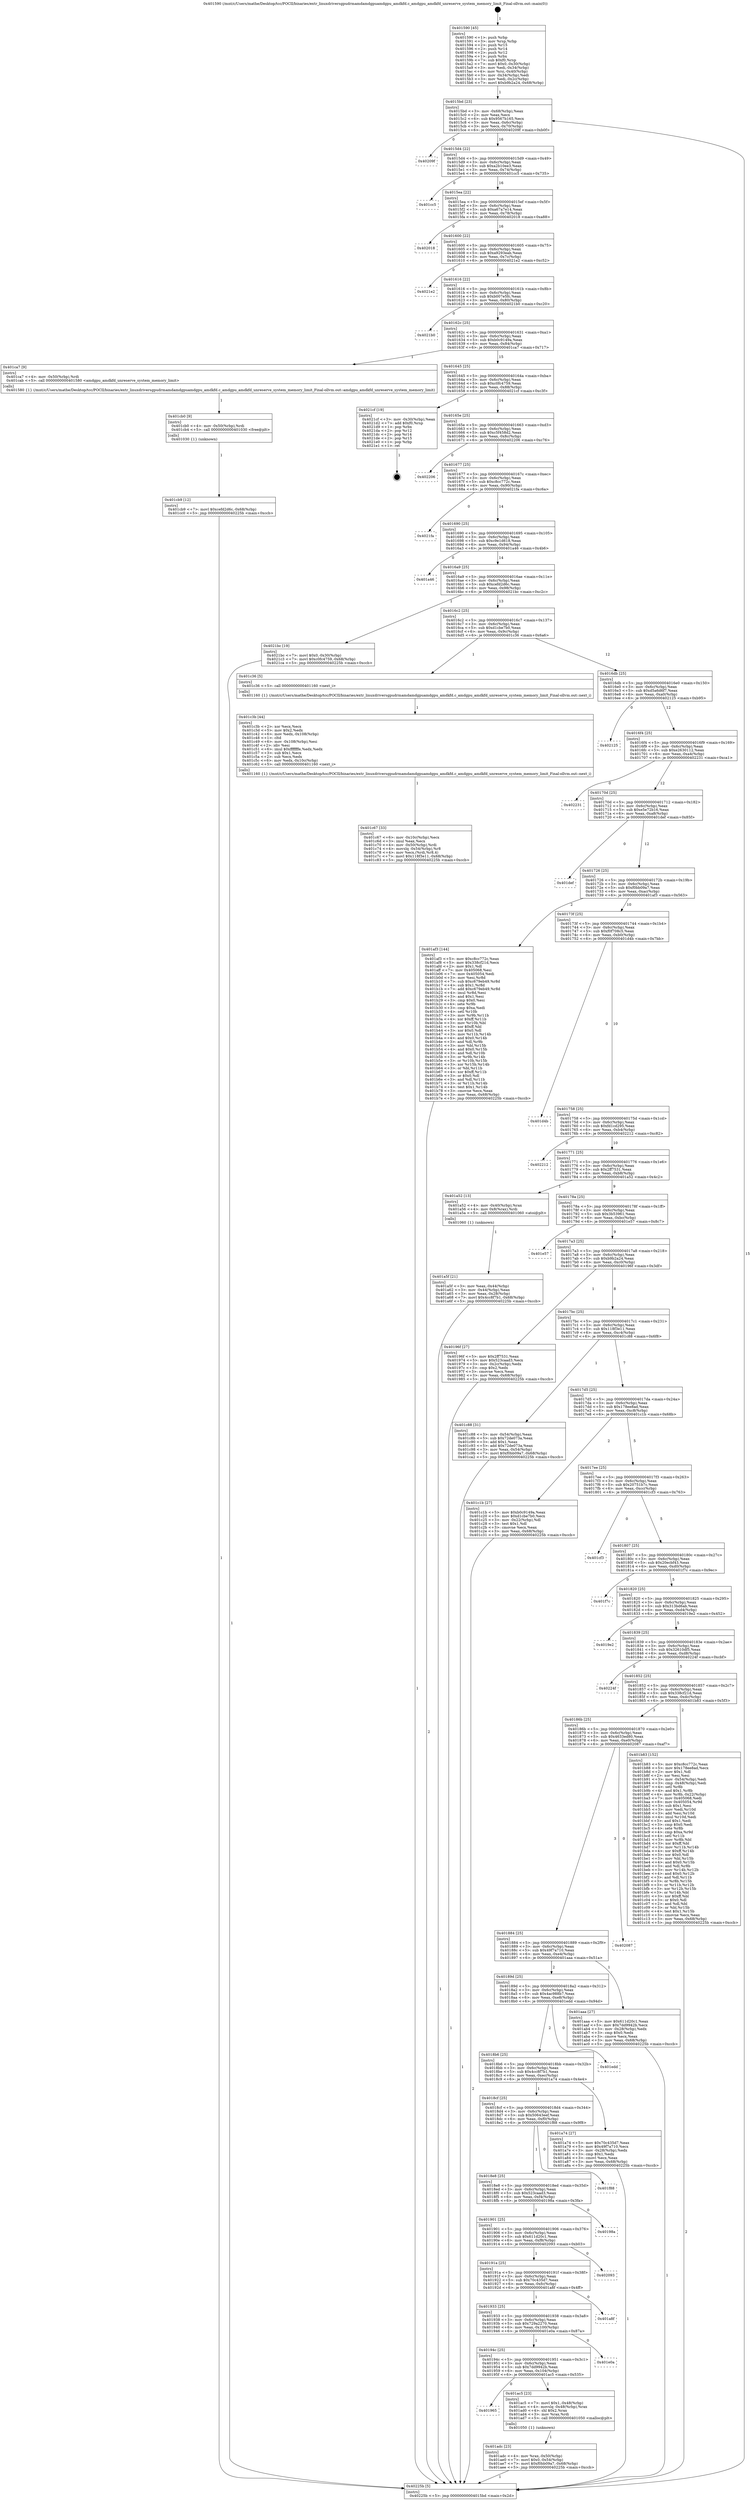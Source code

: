 digraph "0x401590" {
  label = "0x401590 (/mnt/c/Users/mathe/Desktop/tcc/POCII/binaries/extr_linuxdriversgpudrmamdamdgpuamdgpu_amdkfd.c_amdgpu_amdkfd_unreserve_system_memory_limit_Final-ollvm.out::main(0))"
  labelloc = "t"
  node[shape=record]

  Entry [label="",width=0.3,height=0.3,shape=circle,fillcolor=black,style=filled]
  "0x4015bd" [label="{
     0x4015bd [23]\l
     | [instrs]\l
     &nbsp;&nbsp;0x4015bd \<+3\>: mov -0x68(%rbp),%eax\l
     &nbsp;&nbsp;0x4015c0 \<+2\>: mov %eax,%ecx\l
     &nbsp;&nbsp;0x4015c2 \<+6\>: sub $0x9567b165,%ecx\l
     &nbsp;&nbsp;0x4015c8 \<+3\>: mov %eax,-0x6c(%rbp)\l
     &nbsp;&nbsp;0x4015cb \<+3\>: mov %ecx,-0x70(%rbp)\l
     &nbsp;&nbsp;0x4015ce \<+6\>: je 000000000040209f \<main+0xb0f\>\l
  }"]
  "0x40209f" [label="{
     0x40209f\l
  }", style=dashed]
  "0x4015d4" [label="{
     0x4015d4 [22]\l
     | [instrs]\l
     &nbsp;&nbsp;0x4015d4 \<+5\>: jmp 00000000004015d9 \<main+0x49\>\l
     &nbsp;&nbsp;0x4015d9 \<+3\>: mov -0x6c(%rbp),%eax\l
     &nbsp;&nbsp;0x4015dc \<+5\>: sub $0xa2b10ee3,%eax\l
     &nbsp;&nbsp;0x4015e1 \<+3\>: mov %eax,-0x74(%rbp)\l
     &nbsp;&nbsp;0x4015e4 \<+6\>: je 0000000000401cc5 \<main+0x735\>\l
  }"]
  Exit [label="",width=0.3,height=0.3,shape=circle,fillcolor=black,style=filled,peripheries=2]
  "0x401cc5" [label="{
     0x401cc5\l
  }", style=dashed]
  "0x4015ea" [label="{
     0x4015ea [22]\l
     | [instrs]\l
     &nbsp;&nbsp;0x4015ea \<+5\>: jmp 00000000004015ef \<main+0x5f\>\l
     &nbsp;&nbsp;0x4015ef \<+3\>: mov -0x6c(%rbp),%eax\l
     &nbsp;&nbsp;0x4015f2 \<+5\>: sub $0xa67a7e14,%eax\l
     &nbsp;&nbsp;0x4015f7 \<+3\>: mov %eax,-0x78(%rbp)\l
     &nbsp;&nbsp;0x4015fa \<+6\>: je 0000000000402018 \<main+0xa88\>\l
  }"]
  "0x401cb9" [label="{
     0x401cb9 [12]\l
     | [instrs]\l
     &nbsp;&nbsp;0x401cb9 \<+7\>: movl $0xcefd2d6c,-0x68(%rbp)\l
     &nbsp;&nbsp;0x401cc0 \<+5\>: jmp 000000000040225b \<main+0xccb\>\l
  }"]
  "0x402018" [label="{
     0x402018\l
  }", style=dashed]
  "0x401600" [label="{
     0x401600 [22]\l
     | [instrs]\l
     &nbsp;&nbsp;0x401600 \<+5\>: jmp 0000000000401605 \<main+0x75\>\l
     &nbsp;&nbsp;0x401605 \<+3\>: mov -0x6c(%rbp),%eax\l
     &nbsp;&nbsp;0x401608 \<+5\>: sub $0xa9293eab,%eax\l
     &nbsp;&nbsp;0x40160d \<+3\>: mov %eax,-0x7c(%rbp)\l
     &nbsp;&nbsp;0x401610 \<+6\>: je 00000000004021e2 \<main+0xc52\>\l
  }"]
  "0x401cb0" [label="{
     0x401cb0 [9]\l
     | [instrs]\l
     &nbsp;&nbsp;0x401cb0 \<+4\>: mov -0x50(%rbp),%rdi\l
     &nbsp;&nbsp;0x401cb4 \<+5\>: call 0000000000401030 \<free@plt\>\l
     | [calls]\l
     &nbsp;&nbsp;0x401030 \{1\} (unknown)\l
  }"]
  "0x4021e2" [label="{
     0x4021e2\l
  }", style=dashed]
  "0x401616" [label="{
     0x401616 [22]\l
     | [instrs]\l
     &nbsp;&nbsp;0x401616 \<+5\>: jmp 000000000040161b \<main+0x8b\>\l
     &nbsp;&nbsp;0x40161b \<+3\>: mov -0x6c(%rbp),%eax\l
     &nbsp;&nbsp;0x40161e \<+5\>: sub $0xb007e5fc,%eax\l
     &nbsp;&nbsp;0x401623 \<+3\>: mov %eax,-0x80(%rbp)\l
     &nbsp;&nbsp;0x401626 \<+6\>: je 00000000004021b0 \<main+0xc20\>\l
  }"]
  "0x401c67" [label="{
     0x401c67 [33]\l
     | [instrs]\l
     &nbsp;&nbsp;0x401c67 \<+6\>: mov -0x10c(%rbp),%ecx\l
     &nbsp;&nbsp;0x401c6d \<+3\>: imul %eax,%ecx\l
     &nbsp;&nbsp;0x401c70 \<+4\>: mov -0x50(%rbp),%rdi\l
     &nbsp;&nbsp;0x401c74 \<+4\>: movslq -0x54(%rbp),%r8\l
     &nbsp;&nbsp;0x401c78 \<+4\>: mov %ecx,(%rdi,%r8,4)\l
     &nbsp;&nbsp;0x401c7c \<+7\>: movl $0x118f3e11,-0x68(%rbp)\l
     &nbsp;&nbsp;0x401c83 \<+5\>: jmp 000000000040225b \<main+0xccb\>\l
  }"]
  "0x4021b0" [label="{
     0x4021b0\l
  }", style=dashed]
  "0x40162c" [label="{
     0x40162c [25]\l
     | [instrs]\l
     &nbsp;&nbsp;0x40162c \<+5\>: jmp 0000000000401631 \<main+0xa1\>\l
     &nbsp;&nbsp;0x401631 \<+3\>: mov -0x6c(%rbp),%eax\l
     &nbsp;&nbsp;0x401634 \<+5\>: sub $0xb0c9149a,%eax\l
     &nbsp;&nbsp;0x401639 \<+6\>: mov %eax,-0x84(%rbp)\l
     &nbsp;&nbsp;0x40163f \<+6\>: je 0000000000401ca7 \<main+0x717\>\l
  }"]
  "0x401c3b" [label="{
     0x401c3b [44]\l
     | [instrs]\l
     &nbsp;&nbsp;0x401c3b \<+2\>: xor %ecx,%ecx\l
     &nbsp;&nbsp;0x401c3d \<+5\>: mov $0x2,%edx\l
     &nbsp;&nbsp;0x401c42 \<+6\>: mov %edx,-0x108(%rbp)\l
     &nbsp;&nbsp;0x401c48 \<+1\>: cltd\l
     &nbsp;&nbsp;0x401c49 \<+6\>: mov -0x108(%rbp),%esi\l
     &nbsp;&nbsp;0x401c4f \<+2\>: idiv %esi\l
     &nbsp;&nbsp;0x401c51 \<+6\>: imul $0xfffffffe,%edx,%edx\l
     &nbsp;&nbsp;0x401c57 \<+3\>: sub $0x1,%ecx\l
     &nbsp;&nbsp;0x401c5a \<+2\>: sub %ecx,%edx\l
     &nbsp;&nbsp;0x401c5c \<+6\>: mov %edx,-0x10c(%rbp)\l
     &nbsp;&nbsp;0x401c62 \<+5\>: call 0000000000401160 \<next_i\>\l
     | [calls]\l
     &nbsp;&nbsp;0x401160 \{1\} (/mnt/c/Users/mathe/Desktop/tcc/POCII/binaries/extr_linuxdriversgpudrmamdamdgpuamdgpu_amdkfd.c_amdgpu_amdkfd_unreserve_system_memory_limit_Final-ollvm.out::next_i)\l
  }"]
  "0x401ca7" [label="{
     0x401ca7 [9]\l
     | [instrs]\l
     &nbsp;&nbsp;0x401ca7 \<+4\>: mov -0x50(%rbp),%rdi\l
     &nbsp;&nbsp;0x401cab \<+5\>: call 0000000000401580 \<amdgpu_amdkfd_unreserve_system_memory_limit\>\l
     | [calls]\l
     &nbsp;&nbsp;0x401580 \{1\} (/mnt/c/Users/mathe/Desktop/tcc/POCII/binaries/extr_linuxdriversgpudrmamdamdgpuamdgpu_amdkfd.c_amdgpu_amdkfd_unreserve_system_memory_limit_Final-ollvm.out::amdgpu_amdkfd_unreserve_system_memory_limit)\l
  }"]
  "0x401645" [label="{
     0x401645 [25]\l
     | [instrs]\l
     &nbsp;&nbsp;0x401645 \<+5\>: jmp 000000000040164a \<main+0xba\>\l
     &nbsp;&nbsp;0x40164a \<+3\>: mov -0x6c(%rbp),%eax\l
     &nbsp;&nbsp;0x40164d \<+5\>: sub $0xc0fc4759,%eax\l
     &nbsp;&nbsp;0x401652 \<+6\>: mov %eax,-0x88(%rbp)\l
     &nbsp;&nbsp;0x401658 \<+6\>: je 00000000004021cf \<main+0xc3f\>\l
  }"]
  "0x401adc" [label="{
     0x401adc [23]\l
     | [instrs]\l
     &nbsp;&nbsp;0x401adc \<+4\>: mov %rax,-0x50(%rbp)\l
     &nbsp;&nbsp;0x401ae0 \<+7\>: movl $0x0,-0x54(%rbp)\l
     &nbsp;&nbsp;0x401ae7 \<+7\>: movl $0xf0bb09a7,-0x68(%rbp)\l
     &nbsp;&nbsp;0x401aee \<+5\>: jmp 000000000040225b \<main+0xccb\>\l
  }"]
  "0x4021cf" [label="{
     0x4021cf [19]\l
     | [instrs]\l
     &nbsp;&nbsp;0x4021cf \<+3\>: mov -0x30(%rbp),%eax\l
     &nbsp;&nbsp;0x4021d2 \<+7\>: add $0xf0,%rsp\l
     &nbsp;&nbsp;0x4021d9 \<+1\>: pop %rbx\l
     &nbsp;&nbsp;0x4021da \<+2\>: pop %r12\l
     &nbsp;&nbsp;0x4021dc \<+2\>: pop %r14\l
     &nbsp;&nbsp;0x4021de \<+2\>: pop %r15\l
     &nbsp;&nbsp;0x4021e0 \<+1\>: pop %rbp\l
     &nbsp;&nbsp;0x4021e1 \<+1\>: ret\l
  }"]
  "0x40165e" [label="{
     0x40165e [25]\l
     | [instrs]\l
     &nbsp;&nbsp;0x40165e \<+5\>: jmp 0000000000401663 \<main+0xd3\>\l
     &nbsp;&nbsp;0x401663 \<+3\>: mov -0x6c(%rbp),%eax\l
     &nbsp;&nbsp;0x401666 \<+5\>: sub $0xc5f458d2,%eax\l
     &nbsp;&nbsp;0x40166b \<+6\>: mov %eax,-0x8c(%rbp)\l
     &nbsp;&nbsp;0x401671 \<+6\>: je 0000000000402206 \<main+0xc76\>\l
  }"]
  "0x401965" [label="{
     0x401965\l
  }", style=dashed]
  "0x402206" [label="{
     0x402206\l
  }", style=dashed]
  "0x401677" [label="{
     0x401677 [25]\l
     | [instrs]\l
     &nbsp;&nbsp;0x401677 \<+5\>: jmp 000000000040167c \<main+0xec\>\l
     &nbsp;&nbsp;0x40167c \<+3\>: mov -0x6c(%rbp),%eax\l
     &nbsp;&nbsp;0x40167f \<+5\>: sub $0xc8cc772c,%eax\l
     &nbsp;&nbsp;0x401684 \<+6\>: mov %eax,-0x90(%rbp)\l
     &nbsp;&nbsp;0x40168a \<+6\>: je 00000000004021fa \<main+0xc6a\>\l
  }"]
  "0x401ac5" [label="{
     0x401ac5 [23]\l
     | [instrs]\l
     &nbsp;&nbsp;0x401ac5 \<+7\>: movl $0x1,-0x48(%rbp)\l
     &nbsp;&nbsp;0x401acc \<+4\>: movslq -0x48(%rbp),%rax\l
     &nbsp;&nbsp;0x401ad0 \<+4\>: shl $0x2,%rax\l
     &nbsp;&nbsp;0x401ad4 \<+3\>: mov %rax,%rdi\l
     &nbsp;&nbsp;0x401ad7 \<+5\>: call 0000000000401050 \<malloc@plt\>\l
     | [calls]\l
     &nbsp;&nbsp;0x401050 \{1\} (unknown)\l
  }"]
  "0x4021fa" [label="{
     0x4021fa\l
  }", style=dashed]
  "0x401690" [label="{
     0x401690 [25]\l
     | [instrs]\l
     &nbsp;&nbsp;0x401690 \<+5\>: jmp 0000000000401695 \<main+0x105\>\l
     &nbsp;&nbsp;0x401695 \<+3\>: mov -0x6c(%rbp),%eax\l
     &nbsp;&nbsp;0x401698 \<+5\>: sub $0xc9e1d618,%eax\l
     &nbsp;&nbsp;0x40169d \<+6\>: mov %eax,-0x94(%rbp)\l
     &nbsp;&nbsp;0x4016a3 \<+6\>: je 0000000000401a46 \<main+0x4b6\>\l
  }"]
  "0x40194c" [label="{
     0x40194c [25]\l
     | [instrs]\l
     &nbsp;&nbsp;0x40194c \<+5\>: jmp 0000000000401951 \<main+0x3c1\>\l
     &nbsp;&nbsp;0x401951 \<+3\>: mov -0x6c(%rbp),%eax\l
     &nbsp;&nbsp;0x401954 \<+5\>: sub $0x7dd9942b,%eax\l
     &nbsp;&nbsp;0x401959 \<+6\>: mov %eax,-0x104(%rbp)\l
     &nbsp;&nbsp;0x40195f \<+6\>: je 0000000000401ac5 \<main+0x535\>\l
  }"]
  "0x401a46" [label="{
     0x401a46\l
  }", style=dashed]
  "0x4016a9" [label="{
     0x4016a9 [25]\l
     | [instrs]\l
     &nbsp;&nbsp;0x4016a9 \<+5\>: jmp 00000000004016ae \<main+0x11e\>\l
     &nbsp;&nbsp;0x4016ae \<+3\>: mov -0x6c(%rbp),%eax\l
     &nbsp;&nbsp;0x4016b1 \<+5\>: sub $0xcefd2d6c,%eax\l
     &nbsp;&nbsp;0x4016b6 \<+6\>: mov %eax,-0x98(%rbp)\l
     &nbsp;&nbsp;0x4016bc \<+6\>: je 00000000004021bc \<main+0xc2c\>\l
  }"]
  "0x401e0a" [label="{
     0x401e0a\l
  }", style=dashed]
  "0x4021bc" [label="{
     0x4021bc [19]\l
     | [instrs]\l
     &nbsp;&nbsp;0x4021bc \<+7\>: movl $0x0,-0x30(%rbp)\l
     &nbsp;&nbsp;0x4021c3 \<+7\>: movl $0xc0fc4759,-0x68(%rbp)\l
     &nbsp;&nbsp;0x4021ca \<+5\>: jmp 000000000040225b \<main+0xccb\>\l
  }"]
  "0x4016c2" [label="{
     0x4016c2 [25]\l
     | [instrs]\l
     &nbsp;&nbsp;0x4016c2 \<+5\>: jmp 00000000004016c7 \<main+0x137\>\l
     &nbsp;&nbsp;0x4016c7 \<+3\>: mov -0x6c(%rbp),%eax\l
     &nbsp;&nbsp;0x4016ca \<+5\>: sub $0xd1cbe7b0,%eax\l
     &nbsp;&nbsp;0x4016cf \<+6\>: mov %eax,-0x9c(%rbp)\l
     &nbsp;&nbsp;0x4016d5 \<+6\>: je 0000000000401c36 \<main+0x6a6\>\l
  }"]
  "0x401933" [label="{
     0x401933 [25]\l
     | [instrs]\l
     &nbsp;&nbsp;0x401933 \<+5\>: jmp 0000000000401938 \<main+0x3a8\>\l
     &nbsp;&nbsp;0x401938 \<+3\>: mov -0x6c(%rbp),%eax\l
     &nbsp;&nbsp;0x40193b \<+5\>: sub $0x729a2270,%eax\l
     &nbsp;&nbsp;0x401940 \<+6\>: mov %eax,-0x100(%rbp)\l
     &nbsp;&nbsp;0x401946 \<+6\>: je 0000000000401e0a \<main+0x87a\>\l
  }"]
  "0x401c36" [label="{
     0x401c36 [5]\l
     | [instrs]\l
     &nbsp;&nbsp;0x401c36 \<+5\>: call 0000000000401160 \<next_i\>\l
     | [calls]\l
     &nbsp;&nbsp;0x401160 \{1\} (/mnt/c/Users/mathe/Desktop/tcc/POCII/binaries/extr_linuxdriversgpudrmamdamdgpuamdgpu_amdkfd.c_amdgpu_amdkfd_unreserve_system_memory_limit_Final-ollvm.out::next_i)\l
  }"]
  "0x4016db" [label="{
     0x4016db [25]\l
     | [instrs]\l
     &nbsp;&nbsp;0x4016db \<+5\>: jmp 00000000004016e0 \<main+0x150\>\l
     &nbsp;&nbsp;0x4016e0 \<+3\>: mov -0x6c(%rbp),%eax\l
     &nbsp;&nbsp;0x4016e3 \<+5\>: sub $0xd5a6d6f7,%eax\l
     &nbsp;&nbsp;0x4016e8 \<+6\>: mov %eax,-0xa0(%rbp)\l
     &nbsp;&nbsp;0x4016ee \<+6\>: je 0000000000402125 \<main+0xb95\>\l
  }"]
  "0x401a8f" [label="{
     0x401a8f\l
  }", style=dashed]
  "0x402125" [label="{
     0x402125\l
  }", style=dashed]
  "0x4016f4" [label="{
     0x4016f4 [25]\l
     | [instrs]\l
     &nbsp;&nbsp;0x4016f4 \<+5\>: jmp 00000000004016f9 \<main+0x169\>\l
     &nbsp;&nbsp;0x4016f9 \<+3\>: mov -0x6c(%rbp),%eax\l
     &nbsp;&nbsp;0x4016fc \<+5\>: sub $0xe2630112,%eax\l
     &nbsp;&nbsp;0x401701 \<+6\>: mov %eax,-0xa4(%rbp)\l
     &nbsp;&nbsp;0x401707 \<+6\>: je 0000000000402231 \<main+0xca1\>\l
  }"]
  "0x40191a" [label="{
     0x40191a [25]\l
     | [instrs]\l
     &nbsp;&nbsp;0x40191a \<+5\>: jmp 000000000040191f \<main+0x38f\>\l
     &nbsp;&nbsp;0x40191f \<+3\>: mov -0x6c(%rbp),%eax\l
     &nbsp;&nbsp;0x401922 \<+5\>: sub $0x70c435d7,%eax\l
     &nbsp;&nbsp;0x401927 \<+6\>: mov %eax,-0xfc(%rbp)\l
     &nbsp;&nbsp;0x40192d \<+6\>: je 0000000000401a8f \<main+0x4ff\>\l
  }"]
  "0x402231" [label="{
     0x402231\l
  }", style=dashed]
  "0x40170d" [label="{
     0x40170d [25]\l
     | [instrs]\l
     &nbsp;&nbsp;0x40170d \<+5\>: jmp 0000000000401712 \<main+0x182\>\l
     &nbsp;&nbsp;0x401712 \<+3\>: mov -0x6c(%rbp),%eax\l
     &nbsp;&nbsp;0x401715 \<+5\>: sub $0xe5e72b16,%eax\l
     &nbsp;&nbsp;0x40171a \<+6\>: mov %eax,-0xa8(%rbp)\l
     &nbsp;&nbsp;0x401720 \<+6\>: je 0000000000401def \<main+0x85f\>\l
  }"]
  "0x402093" [label="{
     0x402093\l
  }", style=dashed]
  "0x401def" [label="{
     0x401def\l
  }", style=dashed]
  "0x401726" [label="{
     0x401726 [25]\l
     | [instrs]\l
     &nbsp;&nbsp;0x401726 \<+5\>: jmp 000000000040172b \<main+0x19b\>\l
     &nbsp;&nbsp;0x40172b \<+3\>: mov -0x6c(%rbp),%eax\l
     &nbsp;&nbsp;0x40172e \<+5\>: sub $0xf0bb09a7,%eax\l
     &nbsp;&nbsp;0x401733 \<+6\>: mov %eax,-0xac(%rbp)\l
     &nbsp;&nbsp;0x401739 \<+6\>: je 0000000000401af3 \<main+0x563\>\l
  }"]
  "0x401901" [label="{
     0x401901 [25]\l
     | [instrs]\l
     &nbsp;&nbsp;0x401901 \<+5\>: jmp 0000000000401906 \<main+0x376\>\l
     &nbsp;&nbsp;0x401906 \<+3\>: mov -0x6c(%rbp),%eax\l
     &nbsp;&nbsp;0x401909 \<+5\>: sub $0x611d20c1,%eax\l
     &nbsp;&nbsp;0x40190e \<+6\>: mov %eax,-0xf8(%rbp)\l
     &nbsp;&nbsp;0x401914 \<+6\>: je 0000000000402093 \<main+0xb03\>\l
  }"]
  "0x401af3" [label="{
     0x401af3 [144]\l
     | [instrs]\l
     &nbsp;&nbsp;0x401af3 \<+5\>: mov $0xc8cc772c,%eax\l
     &nbsp;&nbsp;0x401af8 \<+5\>: mov $0x338cf21d,%ecx\l
     &nbsp;&nbsp;0x401afd \<+2\>: mov $0x1,%dl\l
     &nbsp;&nbsp;0x401aff \<+7\>: mov 0x405068,%esi\l
     &nbsp;&nbsp;0x401b06 \<+7\>: mov 0x405054,%edi\l
     &nbsp;&nbsp;0x401b0d \<+3\>: mov %esi,%r8d\l
     &nbsp;&nbsp;0x401b10 \<+7\>: sub $0xc679eb49,%r8d\l
     &nbsp;&nbsp;0x401b17 \<+4\>: sub $0x1,%r8d\l
     &nbsp;&nbsp;0x401b1b \<+7\>: add $0xc679eb49,%r8d\l
     &nbsp;&nbsp;0x401b22 \<+4\>: imul %r8d,%esi\l
     &nbsp;&nbsp;0x401b26 \<+3\>: and $0x1,%esi\l
     &nbsp;&nbsp;0x401b29 \<+3\>: cmp $0x0,%esi\l
     &nbsp;&nbsp;0x401b2c \<+4\>: sete %r9b\l
     &nbsp;&nbsp;0x401b30 \<+3\>: cmp $0xa,%edi\l
     &nbsp;&nbsp;0x401b33 \<+4\>: setl %r10b\l
     &nbsp;&nbsp;0x401b37 \<+3\>: mov %r9b,%r11b\l
     &nbsp;&nbsp;0x401b3a \<+4\>: xor $0xff,%r11b\l
     &nbsp;&nbsp;0x401b3e \<+3\>: mov %r10b,%bl\l
     &nbsp;&nbsp;0x401b41 \<+3\>: xor $0xff,%bl\l
     &nbsp;&nbsp;0x401b44 \<+3\>: xor $0x0,%dl\l
     &nbsp;&nbsp;0x401b47 \<+3\>: mov %r11b,%r14b\l
     &nbsp;&nbsp;0x401b4a \<+4\>: and $0x0,%r14b\l
     &nbsp;&nbsp;0x401b4e \<+3\>: and %dl,%r9b\l
     &nbsp;&nbsp;0x401b51 \<+3\>: mov %bl,%r15b\l
     &nbsp;&nbsp;0x401b54 \<+4\>: and $0x0,%r15b\l
     &nbsp;&nbsp;0x401b58 \<+3\>: and %dl,%r10b\l
     &nbsp;&nbsp;0x401b5b \<+3\>: or %r9b,%r14b\l
     &nbsp;&nbsp;0x401b5e \<+3\>: or %r10b,%r15b\l
     &nbsp;&nbsp;0x401b61 \<+3\>: xor %r15b,%r14b\l
     &nbsp;&nbsp;0x401b64 \<+3\>: or %bl,%r11b\l
     &nbsp;&nbsp;0x401b67 \<+4\>: xor $0xff,%r11b\l
     &nbsp;&nbsp;0x401b6b \<+3\>: or $0x0,%dl\l
     &nbsp;&nbsp;0x401b6e \<+3\>: and %dl,%r11b\l
     &nbsp;&nbsp;0x401b71 \<+3\>: or %r11b,%r14b\l
     &nbsp;&nbsp;0x401b74 \<+4\>: test $0x1,%r14b\l
     &nbsp;&nbsp;0x401b78 \<+3\>: cmovne %ecx,%eax\l
     &nbsp;&nbsp;0x401b7b \<+3\>: mov %eax,-0x68(%rbp)\l
     &nbsp;&nbsp;0x401b7e \<+5\>: jmp 000000000040225b \<main+0xccb\>\l
  }"]
  "0x40173f" [label="{
     0x40173f [25]\l
     | [instrs]\l
     &nbsp;&nbsp;0x40173f \<+5\>: jmp 0000000000401744 \<main+0x1b4\>\l
     &nbsp;&nbsp;0x401744 \<+3\>: mov -0x6c(%rbp),%eax\l
     &nbsp;&nbsp;0x401747 \<+5\>: sub $0xf0f708c5,%eax\l
     &nbsp;&nbsp;0x40174c \<+6\>: mov %eax,-0xb0(%rbp)\l
     &nbsp;&nbsp;0x401752 \<+6\>: je 0000000000401d4b \<main+0x7bb\>\l
  }"]
  "0x40198a" [label="{
     0x40198a\l
  }", style=dashed]
  "0x401d4b" [label="{
     0x401d4b\l
  }", style=dashed]
  "0x401758" [label="{
     0x401758 [25]\l
     | [instrs]\l
     &nbsp;&nbsp;0x401758 \<+5\>: jmp 000000000040175d \<main+0x1cd\>\l
     &nbsp;&nbsp;0x40175d \<+3\>: mov -0x6c(%rbp),%eax\l
     &nbsp;&nbsp;0x401760 \<+5\>: sub $0xfd1cd295,%eax\l
     &nbsp;&nbsp;0x401765 \<+6\>: mov %eax,-0xb4(%rbp)\l
     &nbsp;&nbsp;0x40176b \<+6\>: je 0000000000402212 \<main+0xc82\>\l
  }"]
  "0x4018e8" [label="{
     0x4018e8 [25]\l
     | [instrs]\l
     &nbsp;&nbsp;0x4018e8 \<+5\>: jmp 00000000004018ed \<main+0x35d\>\l
     &nbsp;&nbsp;0x4018ed \<+3\>: mov -0x6c(%rbp),%eax\l
     &nbsp;&nbsp;0x4018f0 \<+5\>: sub $0x523caad3,%eax\l
     &nbsp;&nbsp;0x4018f5 \<+6\>: mov %eax,-0xf4(%rbp)\l
     &nbsp;&nbsp;0x4018fb \<+6\>: je 000000000040198a \<main+0x3fa\>\l
  }"]
  "0x402212" [label="{
     0x402212\l
  }", style=dashed]
  "0x401771" [label="{
     0x401771 [25]\l
     | [instrs]\l
     &nbsp;&nbsp;0x401771 \<+5\>: jmp 0000000000401776 \<main+0x1e6\>\l
     &nbsp;&nbsp;0x401776 \<+3\>: mov -0x6c(%rbp),%eax\l
     &nbsp;&nbsp;0x401779 \<+5\>: sub $0x2ff7531,%eax\l
     &nbsp;&nbsp;0x40177e \<+6\>: mov %eax,-0xb8(%rbp)\l
     &nbsp;&nbsp;0x401784 \<+6\>: je 0000000000401a52 \<main+0x4c2\>\l
  }"]
  "0x401f88" [label="{
     0x401f88\l
  }", style=dashed]
  "0x401a52" [label="{
     0x401a52 [13]\l
     | [instrs]\l
     &nbsp;&nbsp;0x401a52 \<+4\>: mov -0x40(%rbp),%rax\l
     &nbsp;&nbsp;0x401a56 \<+4\>: mov 0x8(%rax),%rdi\l
     &nbsp;&nbsp;0x401a5a \<+5\>: call 0000000000401060 \<atoi@plt\>\l
     | [calls]\l
     &nbsp;&nbsp;0x401060 \{1\} (unknown)\l
  }"]
  "0x40178a" [label="{
     0x40178a [25]\l
     | [instrs]\l
     &nbsp;&nbsp;0x40178a \<+5\>: jmp 000000000040178f \<main+0x1ff\>\l
     &nbsp;&nbsp;0x40178f \<+3\>: mov -0x6c(%rbp),%eax\l
     &nbsp;&nbsp;0x401792 \<+5\>: sub $0x3b53961,%eax\l
     &nbsp;&nbsp;0x401797 \<+6\>: mov %eax,-0xbc(%rbp)\l
     &nbsp;&nbsp;0x40179d \<+6\>: je 0000000000401e57 \<main+0x8c7\>\l
  }"]
  "0x4018cf" [label="{
     0x4018cf [25]\l
     | [instrs]\l
     &nbsp;&nbsp;0x4018cf \<+5\>: jmp 00000000004018d4 \<main+0x344\>\l
     &nbsp;&nbsp;0x4018d4 \<+3\>: mov -0x6c(%rbp),%eax\l
     &nbsp;&nbsp;0x4018d7 \<+5\>: sub $0x50643eef,%eax\l
     &nbsp;&nbsp;0x4018dc \<+6\>: mov %eax,-0xf0(%rbp)\l
     &nbsp;&nbsp;0x4018e2 \<+6\>: je 0000000000401f88 \<main+0x9f8\>\l
  }"]
  "0x401e57" [label="{
     0x401e57\l
  }", style=dashed]
  "0x4017a3" [label="{
     0x4017a3 [25]\l
     | [instrs]\l
     &nbsp;&nbsp;0x4017a3 \<+5\>: jmp 00000000004017a8 \<main+0x218\>\l
     &nbsp;&nbsp;0x4017a8 \<+3\>: mov -0x6c(%rbp),%eax\l
     &nbsp;&nbsp;0x4017ab \<+5\>: sub $0xb9b2a24,%eax\l
     &nbsp;&nbsp;0x4017b0 \<+6\>: mov %eax,-0xc0(%rbp)\l
     &nbsp;&nbsp;0x4017b6 \<+6\>: je 000000000040196f \<main+0x3df\>\l
  }"]
  "0x401a74" [label="{
     0x401a74 [27]\l
     | [instrs]\l
     &nbsp;&nbsp;0x401a74 \<+5\>: mov $0x70c435d7,%eax\l
     &nbsp;&nbsp;0x401a79 \<+5\>: mov $0x49f7a710,%ecx\l
     &nbsp;&nbsp;0x401a7e \<+3\>: mov -0x28(%rbp),%edx\l
     &nbsp;&nbsp;0x401a81 \<+3\>: cmp $0x1,%edx\l
     &nbsp;&nbsp;0x401a84 \<+3\>: cmovl %ecx,%eax\l
     &nbsp;&nbsp;0x401a87 \<+3\>: mov %eax,-0x68(%rbp)\l
     &nbsp;&nbsp;0x401a8a \<+5\>: jmp 000000000040225b \<main+0xccb\>\l
  }"]
  "0x40196f" [label="{
     0x40196f [27]\l
     | [instrs]\l
     &nbsp;&nbsp;0x40196f \<+5\>: mov $0x2ff7531,%eax\l
     &nbsp;&nbsp;0x401974 \<+5\>: mov $0x523caad3,%ecx\l
     &nbsp;&nbsp;0x401979 \<+3\>: mov -0x2c(%rbp),%edx\l
     &nbsp;&nbsp;0x40197c \<+3\>: cmp $0x2,%edx\l
     &nbsp;&nbsp;0x40197f \<+3\>: cmovne %ecx,%eax\l
     &nbsp;&nbsp;0x401982 \<+3\>: mov %eax,-0x68(%rbp)\l
     &nbsp;&nbsp;0x401985 \<+5\>: jmp 000000000040225b \<main+0xccb\>\l
  }"]
  "0x4017bc" [label="{
     0x4017bc [25]\l
     | [instrs]\l
     &nbsp;&nbsp;0x4017bc \<+5\>: jmp 00000000004017c1 \<main+0x231\>\l
     &nbsp;&nbsp;0x4017c1 \<+3\>: mov -0x6c(%rbp),%eax\l
     &nbsp;&nbsp;0x4017c4 \<+5\>: sub $0x118f3e11,%eax\l
     &nbsp;&nbsp;0x4017c9 \<+6\>: mov %eax,-0xc4(%rbp)\l
     &nbsp;&nbsp;0x4017cf \<+6\>: je 0000000000401c88 \<main+0x6f8\>\l
  }"]
  "0x40225b" [label="{
     0x40225b [5]\l
     | [instrs]\l
     &nbsp;&nbsp;0x40225b \<+5\>: jmp 00000000004015bd \<main+0x2d\>\l
  }"]
  "0x401590" [label="{
     0x401590 [45]\l
     | [instrs]\l
     &nbsp;&nbsp;0x401590 \<+1\>: push %rbp\l
     &nbsp;&nbsp;0x401591 \<+3\>: mov %rsp,%rbp\l
     &nbsp;&nbsp;0x401594 \<+2\>: push %r15\l
     &nbsp;&nbsp;0x401596 \<+2\>: push %r14\l
     &nbsp;&nbsp;0x401598 \<+2\>: push %r12\l
     &nbsp;&nbsp;0x40159a \<+1\>: push %rbx\l
     &nbsp;&nbsp;0x40159b \<+7\>: sub $0xf0,%rsp\l
     &nbsp;&nbsp;0x4015a2 \<+7\>: movl $0x0,-0x30(%rbp)\l
     &nbsp;&nbsp;0x4015a9 \<+3\>: mov %edi,-0x34(%rbp)\l
     &nbsp;&nbsp;0x4015ac \<+4\>: mov %rsi,-0x40(%rbp)\l
     &nbsp;&nbsp;0x4015b0 \<+3\>: mov -0x34(%rbp),%edi\l
     &nbsp;&nbsp;0x4015b3 \<+3\>: mov %edi,-0x2c(%rbp)\l
     &nbsp;&nbsp;0x4015b6 \<+7\>: movl $0xb9b2a24,-0x68(%rbp)\l
  }"]
  "0x401a5f" [label="{
     0x401a5f [21]\l
     | [instrs]\l
     &nbsp;&nbsp;0x401a5f \<+3\>: mov %eax,-0x44(%rbp)\l
     &nbsp;&nbsp;0x401a62 \<+3\>: mov -0x44(%rbp),%eax\l
     &nbsp;&nbsp;0x401a65 \<+3\>: mov %eax,-0x28(%rbp)\l
     &nbsp;&nbsp;0x401a68 \<+7\>: movl $0x4cc8f7b1,-0x68(%rbp)\l
     &nbsp;&nbsp;0x401a6f \<+5\>: jmp 000000000040225b \<main+0xccb\>\l
  }"]
  "0x4018b6" [label="{
     0x4018b6 [25]\l
     | [instrs]\l
     &nbsp;&nbsp;0x4018b6 \<+5\>: jmp 00000000004018bb \<main+0x32b\>\l
     &nbsp;&nbsp;0x4018bb \<+3\>: mov -0x6c(%rbp),%eax\l
     &nbsp;&nbsp;0x4018be \<+5\>: sub $0x4cc8f7b1,%eax\l
     &nbsp;&nbsp;0x4018c3 \<+6\>: mov %eax,-0xec(%rbp)\l
     &nbsp;&nbsp;0x4018c9 \<+6\>: je 0000000000401a74 \<main+0x4e4\>\l
  }"]
  "0x401c88" [label="{
     0x401c88 [31]\l
     | [instrs]\l
     &nbsp;&nbsp;0x401c88 \<+3\>: mov -0x54(%rbp),%eax\l
     &nbsp;&nbsp;0x401c8b \<+5\>: sub $0x72de073a,%eax\l
     &nbsp;&nbsp;0x401c90 \<+3\>: add $0x1,%eax\l
     &nbsp;&nbsp;0x401c93 \<+5\>: add $0x72de073a,%eax\l
     &nbsp;&nbsp;0x401c98 \<+3\>: mov %eax,-0x54(%rbp)\l
     &nbsp;&nbsp;0x401c9b \<+7\>: movl $0xf0bb09a7,-0x68(%rbp)\l
     &nbsp;&nbsp;0x401ca2 \<+5\>: jmp 000000000040225b \<main+0xccb\>\l
  }"]
  "0x4017d5" [label="{
     0x4017d5 [25]\l
     | [instrs]\l
     &nbsp;&nbsp;0x4017d5 \<+5\>: jmp 00000000004017da \<main+0x24a\>\l
     &nbsp;&nbsp;0x4017da \<+3\>: mov -0x6c(%rbp),%eax\l
     &nbsp;&nbsp;0x4017dd \<+5\>: sub $0x178ee8ad,%eax\l
     &nbsp;&nbsp;0x4017e2 \<+6\>: mov %eax,-0xc8(%rbp)\l
     &nbsp;&nbsp;0x4017e8 \<+6\>: je 0000000000401c1b \<main+0x68b\>\l
  }"]
  "0x401edd" [label="{
     0x401edd\l
  }", style=dashed]
  "0x401c1b" [label="{
     0x401c1b [27]\l
     | [instrs]\l
     &nbsp;&nbsp;0x401c1b \<+5\>: mov $0xb0c9149a,%eax\l
     &nbsp;&nbsp;0x401c20 \<+5\>: mov $0xd1cbe7b0,%ecx\l
     &nbsp;&nbsp;0x401c25 \<+3\>: mov -0x22(%rbp),%dl\l
     &nbsp;&nbsp;0x401c28 \<+3\>: test $0x1,%dl\l
     &nbsp;&nbsp;0x401c2b \<+3\>: cmovne %ecx,%eax\l
     &nbsp;&nbsp;0x401c2e \<+3\>: mov %eax,-0x68(%rbp)\l
     &nbsp;&nbsp;0x401c31 \<+5\>: jmp 000000000040225b \<main+0xccb\>\l
  }"]
  "0x4017ee" [label="{
     0x4017ee [25]\l
     | [instrs]\l
     &nbsp;&nbsp;0x4017ee \<+5\>: jmp 00000000004017f3 \<main+0x263\>\l
     &nbsp;&nbsp;0x4017f3 \<+3\>: mov -0x6c(%rbp),%eax\l
     &nbsp;&nbsp;0x4017f6 \<+5\>: sub $0x20751b7c,%eax\l
     &nbsp;&nbsp;0x4017fb \<+6\>: mov %eax,-0xcc(%rbp)\l
     &nbsp;&nbsp;0x401801 \<+6\>: je 0000000000401cf3 \<main+0x763\>\l
  }"]
  "0x40189d" [label="{
     0x40189d [25]\l
     | [instrs]\l
     &nbsp;&nbsp;0x40189d \<+5\>: jmp 00000000004018a2 \<main+0x312\>\l
     &nbsp;&nbsp;0x4018a2 \<+3\>: mov -0x6c(%rbp),%eax\l
     &nbsp;&nbsp;0x4018a5 \<+5\>: sub $0x4ac988b7,%eax\l
     &nbsp;&nbsp;0x4018aa \<+6\>: mov %eax,-0xe8(%rbp)\l
     &nbsp;&nbsp;0x4018b0 \<+6\>: je 0000000000401edd \<main+0x94d\>\l
  }"]
  "0x401cf3" [label="{
     0x401cf3\l
  }", style=dashed]
  "0x401807" [label="{
     0x401807 [25]\l
     | [instrs]\l
     &nbsp;&nbsp;0x401807 \<+5\>: jmp 000000000040180c \<main+0x27c\>\l
     &nbsp;&nbsp;0x40180c \<+3\>: mov -0x6c(%rbp),%eax\l
     &nbsp;&nbsp;0x40180f \<+5\>: sub $0x20ecbf43,%eax\l
     &nbsp;&nbsp;0x401814 \<+6\>: mov %eax,-0xd0(%rbp)\l
     &nbsp;&nbsp;0x40181a \<+6\>: je 0000000000401f7c \<main+0x9ec\>\l
  }"]
  "0x401aaa" [label="{
     0x401aaa [27]\l
     | [instrs]\l
     &nbsp;&nbsp;0x401aaa \<+5\>: mov $0x611d20c1,%eax\l
     &nbsp;&nbsp;0x401aaf \<+5\>: mov $0x7dd9942b,%ecx\l
     &nbsp;&nbsp;0x401ab4 \<+3\>: mov -0x28(%rbp),%edx\l
     &nbsp;&nbsp;0x401ab7 \<+3\>: cmp $0x0,%edx\l
     &nbsp;&nbsp;0x401aba \<+3\>: cmove %ecx,%eax\l
     &nbsp;&nbsp;0x401abd \<+3\>: mov %eax,-0x68(%rbp)\l
     &nbsp;&nbsp;0x401ac0 \<+5\>: jmp 000000000040225b \<main+0xccb\>\l
  }"]
  "0x401f7c" [label="{
     0x401f7c\l
  }", style=dashed]
  "0x401820" [label="{
     0x401820 [25]\l
     | [instrs]\l
     &nbsp;&nbsp;0x401820 \<+5\>: jmp 0000000000401825 \<main+0x295\>\l
     &nbsp;&nbsp;0x401825 \<+3\>: mov -0x6c(%rbp),%eax\l
     &nbsp;&nbsp;0x401828 \<+5\>: sub $0x313bd6ab,%eax\l
     &nbsp;&nbsp;0x40182d \<+6\>: mov %eax,-0xd4(%rbp)\l
     &nbsp;&nbsp;0x401833 \<+6\>: je 00000000004019e2 \<main+0x452\>\l
  }"]
  "0x401884" [label="{
     0x401884 [25]\l
     | [instrs]\l
     &nbsp;&nbsp;0x401884 \<+5\>: jmp 0000000000401889 \<main+0x2f9\>\l
     &nbsp;&nbsp;0x401889 \<+3\>: mov -0x6c(%rbp),%eax\l
     &nbsp;&nbsp;0x40188c \<+5\>: sub $0x49f7a710,%eax\l
     &nbsp;&nbsp;0x401891 \<+6\>: mov %eax,-0xe4(%rbp)\l
     &nbsp;&nbsp;0x401897 \<+6\>: je 0000000000401aaa \<main+0x51a\>\l
  }"]
  "0x4019e2" [label="{
     0x4019e2\l
  }", style=dashed]
  "0x401839" [label="{
     0x401839 [25]\l
     | [instrs]\l
     &nbsp;&nbsp;0x401839 \<+5\>: jmp 000000000040183e \<main+0x2ae\>\l
     &nbsp;&nbsp;0x40183e \<+3\>: mov -0x6c(%rbp),%eax\l
     &nbsp;&nbsp;0x401841 \<+5\>: sub $0x32610df5,%eax\l
     &nbsp;&nbsp;0x401846 \<+6\>: mov %eax,-0xd8(%rbp)\l
     &nbsp;&nbsp;0x40184c \<+6\>: je 000000000040224f \<main+0xcbf\>\l
  }"]
  "0x402087" [label="{
     0x402087\l
  }", style=dashed]
  "0x40224f" [label="{
     0x40224f\l
  }", style=dashed]
  "0x401852" [label="{
     0x401852 [25]\l
     | [instrs]\l
     &nbsp;&nbsp;0x401852 \<+5\>: jmp 0000000000401857 \<main+0x2c7\>\l
     &nbsp;&nbsp;0x401857 \<+3\>: mov -0x6c(%rbp),%eax\l
     &nbsp;&nbsp;0x40185a \<+5\>: sub $0x338cf21d,%eax\l
     &nbsp;&nbsp;0x40185f \<+6\>: mov %eax,-0xdc(%rbp)\l
     &nbsp;&nbsp;0x401865 \<+6\>: je 0000000000401b83 \<main+0x5f3\>\l
  }"]
  "0x40186b" [label="{
     0x40186b [25]\l
     | [instrs]\l
     &nbsp;&nbsp;0x40186b \<+5\>: jmp 0000000000401870 \<main+0x2e0\>\l
     &nbsp;&nbsp;0x401870 \<+3\>: mov -0x6c(%rbp),%eax\l
     &nbsp;&nbsp;0x401873 \<+5\>: sub $0x4633ed80,%eax\l
     &nbsp;&nbsp;0x401878 \<+6\>: mov %eax,-0xe0(%rbp)\l
     &nbsp;&nbsp;0x40187e \<+6\>: je 0000000000402087 \<main+0xaf7\>\l
  }"]
  "0x401b83" [label="{
     0x401b83 [152]\l
     | [instrs]\l
     &nbsp;&nbsp;0x401b83 \<+5\>: mov $0xc8cc772c,%eax\l
     &nbsp;&nbsp;0x401b88 \<+5\>: mov $0x178ee8ad,%ecx\l
     &nbsp;&nbsp;0x401b8d \<+2\>: mov $0x1,%dl\l
     &nbsp;&nbsp;0x401b8f \<+2\>: xor %esi,%esi\l
     &nbsp;&nbsp;0x401b91 \<+3\>: mov -0x54(%rbp),%edi\l
     &nbsp;&nbsp;0x401b94 \<+3\>: cmp -0x48(%rbp),%edi\l
     &nbsp;&nbsp;0x401b97 \<+4\>: setl %r8b\l
     &nbsp;&nbsp;0x401b9b \<+4\>: and $0x1,%r8b\l
     &nbsp;&nbsp;0x401b9f \<+4\>: mov %r8b,-0x22(%rbp)\l
     &nbsp;&nbsp;0x401ba3 \<+7\>: mov 0x405068,%edi\l
     &nbsp;&nbsp;0x401baa \<+8\>: mov 0x405054,%r9d\l
     &nbsp;&nbsp;0x401bb2 \<+3\>: sub $0x1,%esi\l
     &nbsp;&nbsp;0x401bb5 \<+3\>: mov %edi,%r10d\l
     &nbsp;&nbsp;0x401bb8 \<+3\>: add %esi,%r10d\l
     &nbsp;&nbsp;0x401bbb \<+4\>: imul %r10d,%edi\l
     &nbsp;&nbsp;0x401bbf \<+3\>: and $0x1,%edi\l
     &nbsp;&nbsp;0x401bc2 \<+3\>: cmp $0x0,%edi\l
     &nbsp;&nbsp;0x401bc5 \<+4\>: sete %r8b\l
     &nbsp;&nbsp;0x401bc9 \<+4\>: cmp $0xa,%r9d\l
     &nbsp;&nbsp;0x401bcd \<+4\>: setl %r11b\l
     &nbsp;&nbsp;0x401bd1 \<+3\>: mov %r8b,%bl\l
     &nbsp;&nbsp;0x401bd4 \<+3\>: xor $0xff,%bl\l
     &nbsp;&nbsp;0x401bd7 \<+3\>: mov %r11b,%r14b\l
     &nbsp;&nbsp;0x401bda \<+4\>: xor $0xff,%r14b\l
     &nbsp;&nbsp;0x401bde \<+3\>: xor $0x0,%dl\l
     &nbsp;&nbsp;0x401be1 \<+3\>: mov %bl,%r15b\l
     &nbsp;&nbsp;0x401be4 \<+4\>: and $0x0,%r15b\l
     &nbsp;&nbsp;0x401be8 \<+3\>: and %dl,%r8b\l
     &nbsp;&nbsp;0x401beb \<+3\>: mov %r14b,%r12b\l
     &nbsp;&nbsp;0x401bee \<+4\>: and $0x0,%r12b\l
     &nbsp;&nbsp;0x401bf2 \<+3\>: and %dl,%r11b\l
     &nbsp;&nbsp;0x401bf5 \<+3\>: or %r8b,%r15b\l
     &nbsp;&nbsp;0x401bf8 \<+3\>: or %r11b,%r12b\l
     &nbsp;&nbsp;0x401bfb \<+3\>: xor %r12b,%r15b\l
     &nbsp;&nbsp;0x401bfe \<+3\>: or %r14b,%bl\l
     &nbsp;&nbsp;0x401c01 \<+3\>: xor $0xff,%bl\l
     &nbsp;&nbsp;0x401c04 \<+3\>: or $0x0,%dl\l
     &nbsp;&nbsp;0x401c07 \<+2\>: and %dl,%bl\l
     &nbsp;&nbsp;0x401c09 \<+3\>: or %bl,%r15b\l
     &nbsp;&nbsp;0x401c0c \<+4\>: test $0x1,%r15b\l
     &nbsp;&nbsp;0x401c10 \<+3\>: cmovne %ecx,%eax\l
     &nbsp;&nbsp;0x401c13 \<+3\>: mov %eax,-0x68(%rbp)\l
     &nbsp;&nbsp;0x401c16 \<+5\>: jmp 000000000040225b \<main+0xccb\>\l
  }"]
  Entry -> "0x401590" [label=" 1"]
  "0x4015bd" -> "0x40209f" [label=" 0"]
  "0x4015bd" -> "0x4015d4" [label=" 16"]
  "0x4021cf" -> Exit [label=" 1"]
  "0x4015d4" -> "0x401cc5" [label=" 0"]
  "0x4015d4" -> "0x4015ea" [label=" 16"]
  "0x4021bc" -> "0x40225b" [label=" 1"]
  "0x4015ea" -> "0x402018" [label=" 0"]
  "0x4015ea" -> "0x401600" [label=" 16"]
  "0x401cb9" -> "0x40225b" [label=" 1"]
  "0x401600" -> "0x4021e2" [label=" 0"]
  "0x401600" -> "0x401616" [label=" 16"]
  "0x401cb0" -> "0x401cb9" [label=" 1"]
  "0x401616" -> "0x4021b0" [label=" 0"]
  "0x401616" -> "0x40162c" [label=" 16"]
  "0x401ca7" -> "0x401cb0" [label=" 1"]
  "0x40162c" -> "0x401ca7" [label=" 1"]
  "0x40162c" -> "0x401645" [label=" 15"]
  "0x401c88" -> "0x40225b" [label=" 1"]
  "0x401645" -> "0x4021cf" [label=" 1"]
  "0x401645" -> "0x40165e" [label=" 14"]
  "0x401c67" -> "0x40225b" [label=" 1"]
  "0x40165e" -> "0x402206" [label=" 0"]
  "0x40165e" -> "0x401677" [label=" 14"]
  "0x401c3b" -> "0x401c67" [label=" 1"]
  "0x401677" -> "0x4021fa" [label=" 0"]
  "0x401677" -> "0x401690" [label=" 14"]
  "0x401c36" -> "0x401c3b" [label=" 1"]
  "0x401690" -> "0x401a46" [label=" 0"]
  "0x401690" -> "0x4016a9" [label=" 14"]
  "0x401b83" -> "0x40225b" [label=" 2"]
  "0x4016a9" -> "0x4021bc" [label=" 1"]
  "0x4016a9" -> "0x4016c2" [label=" 13"]
  "0x401af3" -> "0x40225b" [label=" 2"]
  "0x4016c2" -> "0x401c36" [label=" 1"]
  "0x4016c2" -> "0x4016db" [label=" 12"]
  "0x401ac5" -> "0x401adc" [label=" 1"]
  "0x4016db" -> "0x402125" [label=" 0"]
  "0x4016db" -> "0x4016f4" [label=" 12"]
  "0x40194c" -> "0x401965" [label=" 0"]
  "0x4016f4" -> "0x402231" [label=" 0"]
  "0x4016f4" -> "0x40170d" [label=" 12"]
  "0x401c1b" -> "0x40225b" [label=" 2"]
  "0x40170d" -> "0x401def" [label=" 0"]
  "0x40170d" -> "0x401726" [label=" 12"]
  "0x401933" -> "0x40194c" [label=" 1"]
  "0x401726" -> "0x401af3" [label=" 2"]
  "0x401726" -> "0x40173f" [label=" 10"]
  "0x401adc" -> "0x40225b" [label=" 1"]
  "0x40173f" -> "0x401d4b" [label=" 0"]
  "0x40173f" -> "0x401758" [label=" 10"]
  "0x40191a" -> "0x401933" [label=" 1"]
  "0x401758" -> "0x402212" [label=" 0"]
  "0x401758" -> "0x401771" [label=" 10"]
  "0x40194c" -> "0x401ac5" [label=" 1"]
  "0x401771" -> "0x401a52" [label=" 1"]
  "0x401771" -> "0x40178a" [label=" 9"]
  "0x401901" -> "0x40191a" [label=" 1"]
  "0x40178a" -> "0x401e57" [label=" 0"]
  "0x40178a" -> "0x4017a3" [label=" 9"]
  "0x401933" -> "0x401e0a" [label=" 0"]
  "0x4017a3" -> "0x40196f" [label=" 1"]
  "0x4017a3" -> "0x4017bc" [label=" 8"]
  "0x40196f" -> "0x40225b" [label=" 1"]
  "0x401590" -> "0x4015bd" [label=" 1"]
  "0x40225b" -> "0x4015bd" [label=" 15"]
  "0x401a52" -> "0x401a5f" [label=" 1"]
  "0x401a5f" -> "0x40225b" [label=" 1"]
  "0x4018e8" -> "0x401901" [label=" 1"]
  "0x4017bc" -> "0x401c88" [label=" 1"]
  "0x4017bc" -> "0x4017d5" [label=" 7"]
  "0x40191a" -> "0x401a8f" [label=" 0"]
  "0x4017d5" -> "0x401c1b" [label=" 2"]
  "0x4017d5" -> "0x4017ee" [label=" 5"]
  "0x4018cf" -> "0x4018e8" [label=" 1"]
  "0x4017ee" -> "0x401cf3" [label=" 0"]
  "0x4017ee" -> "0x401807" [label=" 5"]
  "0x401901" -> "0x402093" [label=" 0"]
  "0x401807" -> "0x401f7c" [label=" 0"]
  "0x401807" -> "0x401820" [label=" 5"]
  "0x401aaa" -> "0x40225b" [label=" 1"]
  "0x401820" -> "0x4019e2" [label=" 0"]
  "0x401820" -> "0x401839" [label=" 5"]
  "0x4018b6" -> "0x4018cf" [label=" 1"]
  "0x401839" -> "0x40224f" [label=" 0"]
  "0x401839" -> "0x401852" [label=" 5"]
  "0x4018b6" -> "0x401a74" [label=" 1"]
  "0x401852" -> "0x401b83" [label=" 2"]
  "0x401852" -> "0x40186b" [label=" 3"]
  "0x4018e8" -> "0x40198a" [label=" 0"]
  "0x40186b" -> "0x402087" [label=" 0"]
  "0x40186b" -> "0x401884" [label=" 3"]
  "0x401a74" -> "0x40225b" [label=" 1"]
  "0x401884" -> "0x401aaa" [label=" 1"]
  "0x401884" -> "0x40189d" [label=" 2"]
  "0x4018cf" -> "0x401f88" [label=" 0"]
  "0x40189d" -> "0x401edd" [label=" 0"]
  "0x40189d" -> "0x4018b6" [label=" 2"]
}
